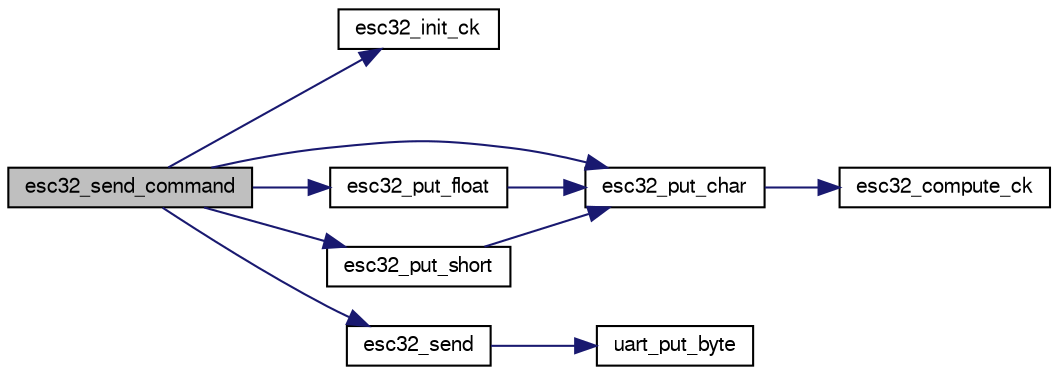 digraph "esc32_send_command"
{
  edge [fontname="FreeSans",fontsize="10",labelfontname="FreeSans",labelfontsize="10"];
  node [fontname="FreeSans",fontsize="10",shape=record];
  rankdir="LR";
  Node1 [label="esc32_send_command",height=0.2,width=0.4,color="black", fillcolor="grey75", style="filled", fontcolor="black"];
  Node1 -> Node2 [color="midnightblue",fontsize="10",style="solid",fontname="FreeSans"];
  Node2 [label="esc32_init_ck",height=0.2,width=0.4,color="black", fillcolor="white", style="filled",URL="$esc32_8c.html#a65f00421365684cb4955f3771a8b7adb"];
  Node1 -> Node3 [color="midnightblue",fontsize="10",style="solid",fontname="FreeSans"];
  Node3 [label="esc32_put_char",height=0.2,width=0.4,color="black", fillcolor="white", style="filled",URL="$esc32_8c.html#afa5d15019c0277d9ade815d9954b8c8b"];
  Node3 -> Node4 [color="midnightblue",fontsize="10",style="solid",fontname="FreeSans"];
  Node4 [label="esc32_compute_ck",height=0.2,width=0.4,color="black", fillcolor="white", style="filled",URL="$esc32_8c.html#a88897b468177d67d2faa5249143ac02e"];
  Node1 -> Node5 [color="midnightblue",fontsize="10",style="solid",fontname="FreeSans"];
  Node5 [label="esc32_put_float",height=0.2,width=0.4,color="black", fillcolor="white", style="filled",URL="$esc32_8c.html#ac2887928cd81bcd80e3302c031bfdd28"];
  Node5 -> Node3 [color="midnightblue",fontsize="10",style="solid",fontname="FreeSans"];
  Node1 -> Node6 [color="midnightblue",fontsize="10",style="solid",fontname="FreeSans"];
  Node6 [label="esc32_put_short",height=0.2,width=0.4,color="black", fillcolor="white", style="filled",URL="$esc32_8c.html#af8e2bf10bab543222e2509164e4ac97a"];
  Node6 -> Node3 [color="midnightblue",fontsize="10",style="solid",fontname="FreeSans"];
  Node1 -> Node7 [color="midnightblue",fontsize="10",style="solid",fontname="FreeSans"];
  Node7 [label="esc32_send",height=0.2,width=0.4,color="black", fillcolor="white", style="filled",URL="$esc32_8c.html#a82c6f33aefa0e03f9b138b1f6f8455e6"];
  Node7 -> Node8 [color="midnightblue",fontsize="10",style="solid",fontname="FreeSans"];
  Node8 [label="uart_put_byte",height=0.2,width=0.4,color="black", fillcolor="white", style="filled",URL="$chibios_2mcu__periph_2uart__arch_8c.html#a47d332312effc31e88e688471daf02a5",tooltip="Uart transmit implementation. "];
}
